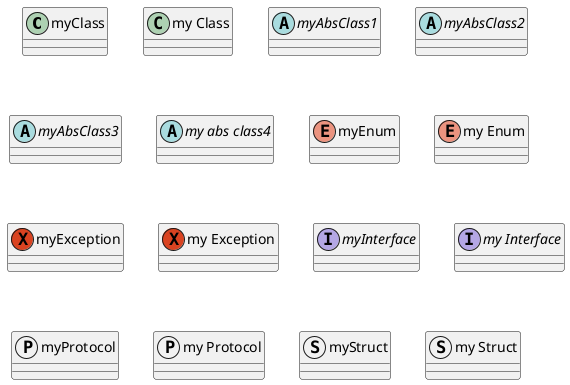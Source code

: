 @startuml "BasicElements"
class myClass
Class "my Class"
abstract "myAbsClass1"
abstract myAbsClass2
abstract class myAbsClass3
abstract class "my abs class4"
enum myEnum
enum "my Enum"
exception myException
exception "my Exception"
interface myInterface
interface "my Interface"
' metaclass myMetaClass
' metaclass "my Meta Class"
protocol myProtocol
protocol "my Protocol"
' stereotype myStereotype
' stereotype "my Stereotype"
struct myStruct
struct "my Struct"
@enduml